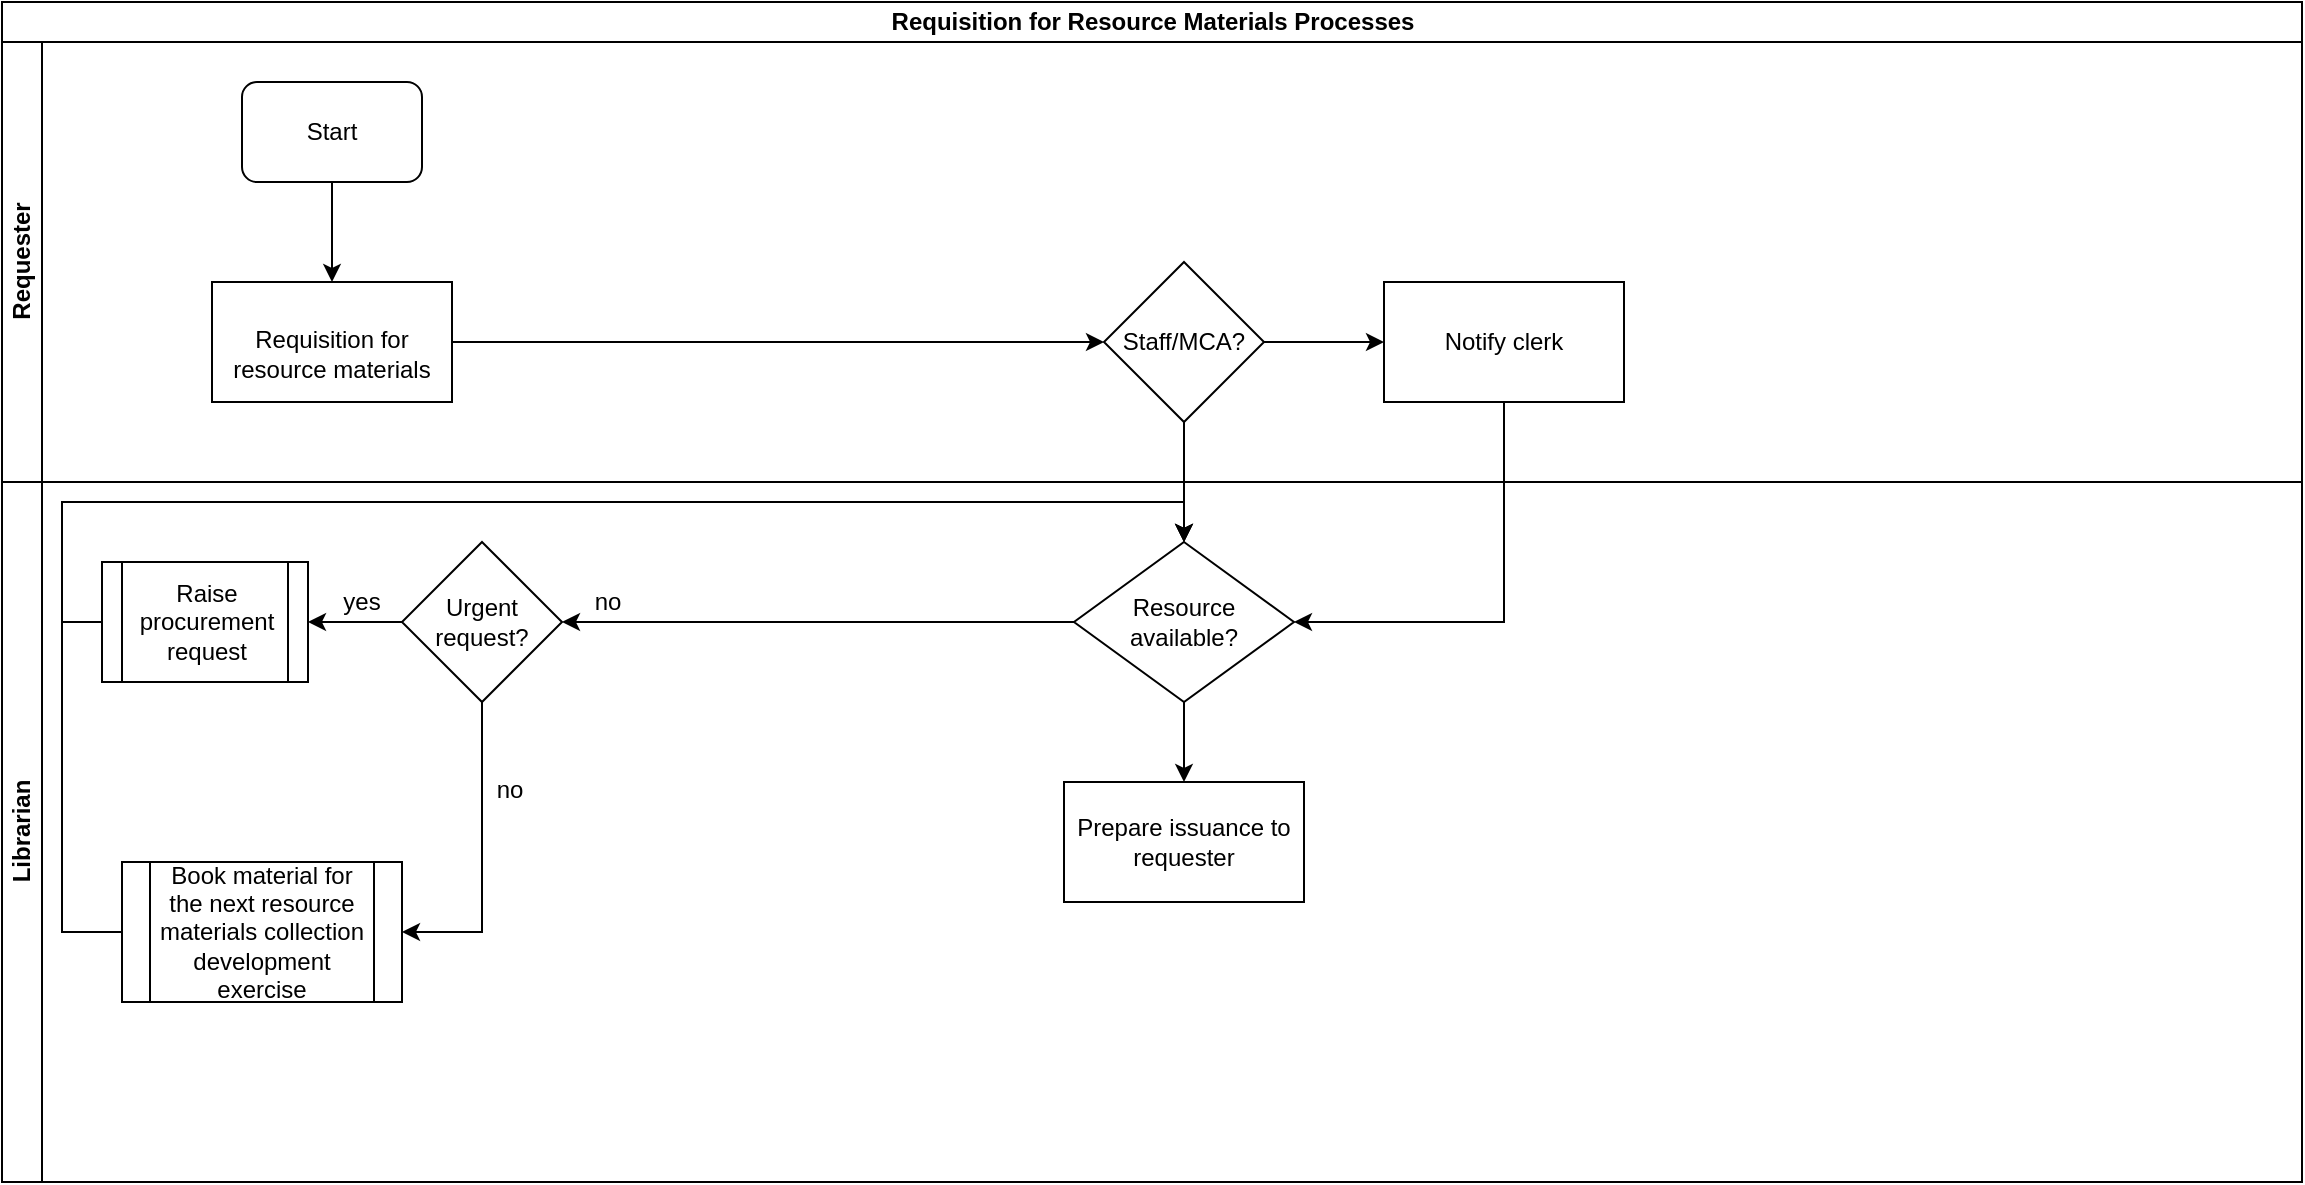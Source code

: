 <mxfile version="13.7.7" type="github">
  <diagram id="L49nDd7WiCvF9cDpSTCV" name="Page-1">
    <mxGraphModel dx="910" dy="487" grid="1" gridSize="10" guides="1" tooltips="1" connect="1" arrows="1" fold="1" page="1" pageScale="1" pageWidth="1169" pageHeight="827" math="0" shadow="0">
      <root>
        <mxCell id="0" />
        <mxCell id="1" parent="0" />
        <mxCell id="8L-_xUGGk6t0tHvqpUdU-1" value="Requisition for Resource Materials Processes" style="swimlane;html=1;childLayout=stackLayout;resizeParent=1;resizeParentMax=0;horizontal=1;startSize=20;horizontalStack=0;" vertex="1" parent="1">
          <mxGeometry x="10" y="10" width="1150" height="590" as="geometry" />
        </mxCell>
        <mxCell id="8L-_xUGGk6t0tHvqpUdU-2" value="Requester" style="swimlane;html=1;startSize=20;horizontal=0;" vertex="1" parent="8L-_xUGGk6t0tHvqpUdU-1">
          <mxGeometry y="20" width="1150" height="220" as="geometry" />
        </mxCell>
        <mxCell id="8L-_xUGGk6t0tHvqpUdU-7" value="" style="edgeStyle=orthogonalEdgeStyle;rounded=0;orthogonalLoop=1;jettySize=auto;html=1;entryX=0.5;entryY=0;entryDx=0;entryDy=0;" edge="1" parent="8L-_xUGGk6t0tHvqpUdU-2" source="8L-_xUGGk6t0tHvqpUdU-5" target="8L-_xUGGk6t0tHvqpUdU-8">
          <mxGeometry relative="1" as="geometry">
            <mxPoint x="300" y="135" as="targetPoint" />
          </mxGeometry>
        </mxCell>
        <mxCell id="8L-_xUGGk6t0tHvqpUdU-5" value="Start" style="rounded=1;whiteSpace=wrap;html=1;" vertex="1" parent="8L-_xUGGk6t0tHvqpUdU-2">
          <mxGeometry x="120" y="20" width="90" height="50" as="geometry" />
        </mxCell>
        <mxCell id="8L-_xUGGk6t0tHvqpUdU-8" value="&lt;p class=&quot;western&quot; style=&quot;margin-bottom: 0in&quot; lang=&quot;en-GB&quot;&gt;&lt;br/&gt;Requisition for resource materials&lt;/p&gt;&lt;br/&gt;" style="rounded=0;whiteSpace=wrap;html=1;" vertex="1" parent="8L-_xUGGk6t0tHvqpUdU-2">
          <mxGeometry x="105" y="120" width="120" height="60" as="geometry" />
        </mxCell>
        <mxCell id="8L-_xUGGk6t0tHvqpUdU-3" value="Librarian" style="swimlane;html=1;startSize=20;horizontal=0;" vertex="1" parent="8L-_xUGGk6t0tHvqpUdU-1">
          <mxGeometry y="240" width="1150" height="350" as="geometry" />
        </mxCell>
        <mxCell id="8L-_xUGGk6t0tHvqpUdU-23" value="yes" style="text;html=1;strokeColor=none;fillColor=none;align=center;verticalAlign=middle;whiteSpace=wrap;rounded=0;" vertex="1" parent="8L-_xUGGk6t0tHvqpUdU-3">
          <mxGeometry x="160" y="50" width="40" height="20" as="geometry" />
        </mxCell>
        <mxCell id="8L-_xUGGk6t0tHvqpUdU-18" value="no" style="text;html=1;strokeColor=none;fillColor=none;align=center;verticalAlign=middle;whiteSpace=wrap;rounded=0;" vertex="1" parent="8L-_xUGGk6t0tHvqpUdU-3">
          <mxGeometry x="283" y="50" width="40" height="20" as="geometry" />
        </mxCell>
        <mxCell id="8L-_xUGGk6t0tHvqpUdU-30" value="" style="edgeStyle=orthogonalEdgeStyle;rounded=0;orthogonalLoop=1;jettySize=auto;html=1;entryX=0.5;entryY=0;entryDx=0;entryDy=0;" edge="1" parent="8L-_xUGGk6t0tHvqpUdU-3" source="8L-_xUGGk6t0tHvqpUdU-20" target="8L-_xUGGk6t0tHvqpUdU-12">
          <mxGeometry relative="1" as="geometry">
            <mxPoint x="-30" y="70" as="targetPoint" />
            <Array as="points">
              <mxPoint x="30" y="70" />
              <mxPoint x="30" y="10" />
              <mxPoint x="591" y="10" />
            </Array>
          </mxGeometry>
        </mxCell>
        <mxCell id="8L-_xUGGk6t0tHvqpUdU-20" value="Raise procurement request" style="shape=process;whiteSpace=wrap;html=1;backgroundOutline=1;" vertex="1" parent="8L-_xUGGk6t0tHvqpUdU-3">
          <mxGeometry x="50" y="40" width="103" height="60" as="geometry" />
        </mxCell>
        <mxCell id="8L-_xUGGk6t0tHvqpUdU-12" value="Resource available?" style="rhombus;whiteSpace=wrap;html=1;" vertex="1" parent="8L-_xUGGk6t0tHvqpUdU-3">
          <mxGeometry x="536" y="30" width="110" height="80" as="geometry" />
        </mxCell>
        <mxCell id="8L-_xUGGk6t0tHvqpUdU-17" value="" style="edgeStyle=orthogonalEdgeStyle;rounded=0;orthogonalLoop=1;jettySize=auto;html=1;" edge="1" parent="8L-_xUGGk6t0tHvqpUdU-3" source="8L-_xUGGk6t0tHvqpUdU-12" target="8L-_xUGGk6t0tHvqpUdU-16">
          <mxGeometry relative="1" as="geometry" />
        </mxCell>
        <mxCell id="8L-_xUGGk6t0tHvqpUdU-16" value="Urgent request?" style="rhombus;whiteSpace=wrap;html=1;" vertex="1" parent="8L-_xUGGk6t0tHvqpUdU-3">
          <mxGeometry x="200" y="30" width="80" height="80" as="geometry" />
        </mxCell>
        <mxCell id="8L-_xUGGk6t0tHvqpUdU-22" value="" style="edgeStyle=orthogonalEdgeStyle;rounded=0;orthogonalLoop=1;jettySize=auto;html=1;entryX=1;entryY=0.5;entryDx=0;entryDy=0;" edge="1" parent="8L-_xUGGk6t0tHvqpUdU-3" source="8L-_xUGGk6t0tHvqpUdU-16" target="8L-_xUGGk6t0tHvqpUdU-20">
          <mxGeometry relative="1" as="geometry">
            <mxPoint x="140" y="70" as="targetPoint" />
          </mxGeometry>
        </mxCell>
        <mxCell id="8L-_xUGGk6t0tHvqpUdU-25" value="" style="edgeStyle=orthogonalEdgeStyle;rounded=0;orthogonalLoop=1;jettySize=auto;html=1;entryX=1;entryY=0.5;entryDx=0;entryDy=0;" edge="1" parent="8L-_xUGGk6t0tHvqpUdU-3" source="8L-_xUGGk6t0tHvqpUdU-16" target="8L-_xUGGk6t0tHvqpUdU-24">
          <mxGeometry relative="1" as="geometry" />
        </mxCell>
        <mxCell id="8L-_xUGGk6t0tHvqpUdU-26" value="no" style="text;html=1;strokeColor=none;fillColor=none;align=center;verticalAlign=middle;whiteSpace=wrap;rounded=0;" vertex="1" parent="8L-_xUGGk6t0tHvqpUdU-3">
          <mxGeometry x="234" y="144" width="40" height="20" as="geometry" />
        </mxCell>
        <mxCell id="8L-_xUGGk6t0tHvqpUdU-28" value="" style="edgeStyle=orthogonalEdgeStyle;rounded=0;orthogonalLoop=1;jettySize=auto;html=1;entryX=0.5;entryY=0;entryDx=0;entryDy=0;" edge="1" parent="8L-_xUGGk6t0tHvqpUdU-3" source="8L-_xUGGk6t0tHvqpUdU-24" target="8L-_xUGGk6t0tHvqpUdU-12">
          <mxGeometry relative="1" as="geometry">
            <mxPoint x="-30" y="225" as="targetPoint" />
            <Array as="points">
              <mxPoint x="30" y="225" />
              <mxPoint x="30" y="10" />
              <mxPoint x="591" y="10" />
            </Array>
          </mxGeometry>
        </mxCell>
        <mxCell id="8L-_xUGGk6t0tHvqpUdU-24" value="Book material for the next resource materials collection development exercise" style="shape=process;whiteSpace=wrap;html=1;backgroundOutline=1;" vertex="1" parent="8L-_xUGGk6t0tHvqpUdU-3">
          <mxGeometry x="60" y="190" width="140" height="70" as="geometry" />
        </mxCell>
        <mxCell id="8L-_xUGGk6t0tHvqpUdU-14" value="" style="edgeStyle=orthogonalEdgeStyle;rounded=0;orthogonalLoop=1;jettySize=auto;html=1;" edge="1" parent="1" source="8L-_xUGGk6t0tHvqpUdU-12" target="8L-_xUGGk6t0tHvqpUdU-15">
          <mxGeometry relative="1" as="geometry">
            <mxPoint x="601" y="430" as="targetPoint" />
          </mxGeometry>
        </mxCell>
        <mxCell id="8L-_xUGGk6t0tHvqpUdU-15" value="Prepare issuance to requester" style="rounded=0;whiteSpace=wrap;html=1;" vertex="1" parent="1">
          <mxGeometry x="541" y="400" width="120" height="60" as="geometry" />
        </mxCell>
        <mxCell id="8L-_xUGGk6t0tHvqpUdU-34" value="" style="edgeStyle=orthogonalEdgeStyle;rounded=0;orthogonalLoop=1;jettySize=auto;html=1;entryX=0.5;entryY=0;entryDx=0;entryDy=0;" edge="1" parent="1" source="8L-_xUGGk6t0tHvqpUdU-31" target="8L-_xUGGk6t0tHvqpUdU-12">
          <mxGeometry relative="1" as="geometry">
            <mxPoint x="596" y="300" as="targetPoint" />
          </mxGeometry>
        </mxCell>
        <mxCell id="8L-_xUGGk6t0tHvqpUdU-36" value="" style="edgeStyle=orthogonalEdgeStyle;rounded=0;orthogonalLoop=1;jettySize=auto;html=1;" edge="1" parent="1" source="8L-_xUGGk6t0tHvqpUdU-31" target="8L-_xUGGk6t0tHvqpUdU-35">
          <mxGeometry relative="1" as="geometry" />
        </mxCell>
        <mxCell id="8L-_xUGGk6t0tHvqpUdU-31" value="Staff/MCA?" style="rhombus;whiteSpace=wrap;html=1;rounded=0;" vertex="1" parent="1">
          <mxGeometry x="561" y="140" width="80" height="80" as="geometry" />
        </mxCell>
        <mxCell id="8L-_xUGGk6t0tHvqpUdU-32" value="" style="edgeStyle=orthogonalEdgeStyle;rounded=0;orthogonalLoop=1;jettySize=auto;html=1;" edge="1" parent="1" source="8L-_xUGGk6t0tHvqpUdU-8" target="8L-_xUGGk6t0tHvqpUdU-31">
          <mxGeometry relative="1" as="geometry" />
        </mxCell>
        <mxCell id="8L-_xUGGk6t0tHvqpUdU-38" value="" style="edgeStyle=orthogonalEdgeStyle;rounded=0;orthogonalLoop=1;jettySize=auto;html=1;entryX=1;entryY=0.5;entryDx=0;entryDy=0;" edge="1" parent="1" source="8L-_xUGGk6t0tHvqpUdU-35" target="8L-_xUGGk6t0tHvqpUdU-12">
          <mxGeometry relative="1" as="geometry">
            <mxPoint x="761" y="290" as="targetPoint" />
            <Array as="points">
              <mxPoint x="761" y="320" />
            </Array>
          </mxGeometry>
        </mxCell>
        <mxCell id="8L-_xUGGk6t0tHvqpUdU-35" value="Notify clerk" style="whiteSpace=wrap;html=1;rounded=0;" vertex="1" parent="1">
          <mxGeometry x="701" y="150" width="120" height="60" as="geometry" />
        </mxCell>
      </root>
    </mxGraphModel>
  </diagram>
</mxfile>

